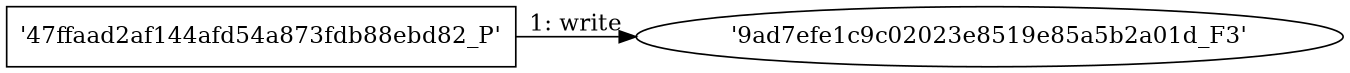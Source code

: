 digraph "D:\Learning\Paper\apt\基于CTI的攻击预警\Dataset\攻击图\ASGfromALLCTI\Vulnerability Spotlight Live Networks LIVE555 streaming media RTSPServer code execution vulnerability.dot" {
rankdir="LR"
size="9"
fixedsize="false"
splines="true"
nodesep=0.3
ranksep=0
fontsize=10
overlap="scalexy"
engine= "neato"
	"'9ad7efe1c9c02023e8519e85a5b2a01d_F3'" [node_type=file shape=ellipse]
	"'47ffaad2af144afd54a873fdb88ebd82_P'" [node_type=Process shape=box]
	"'47ffaad2af144afd54a873fdb88ebd82_P'" -> "'9ad7efe1c9c02023e8519e85a5b2a01d_F3'" [label="1: write"]
}
